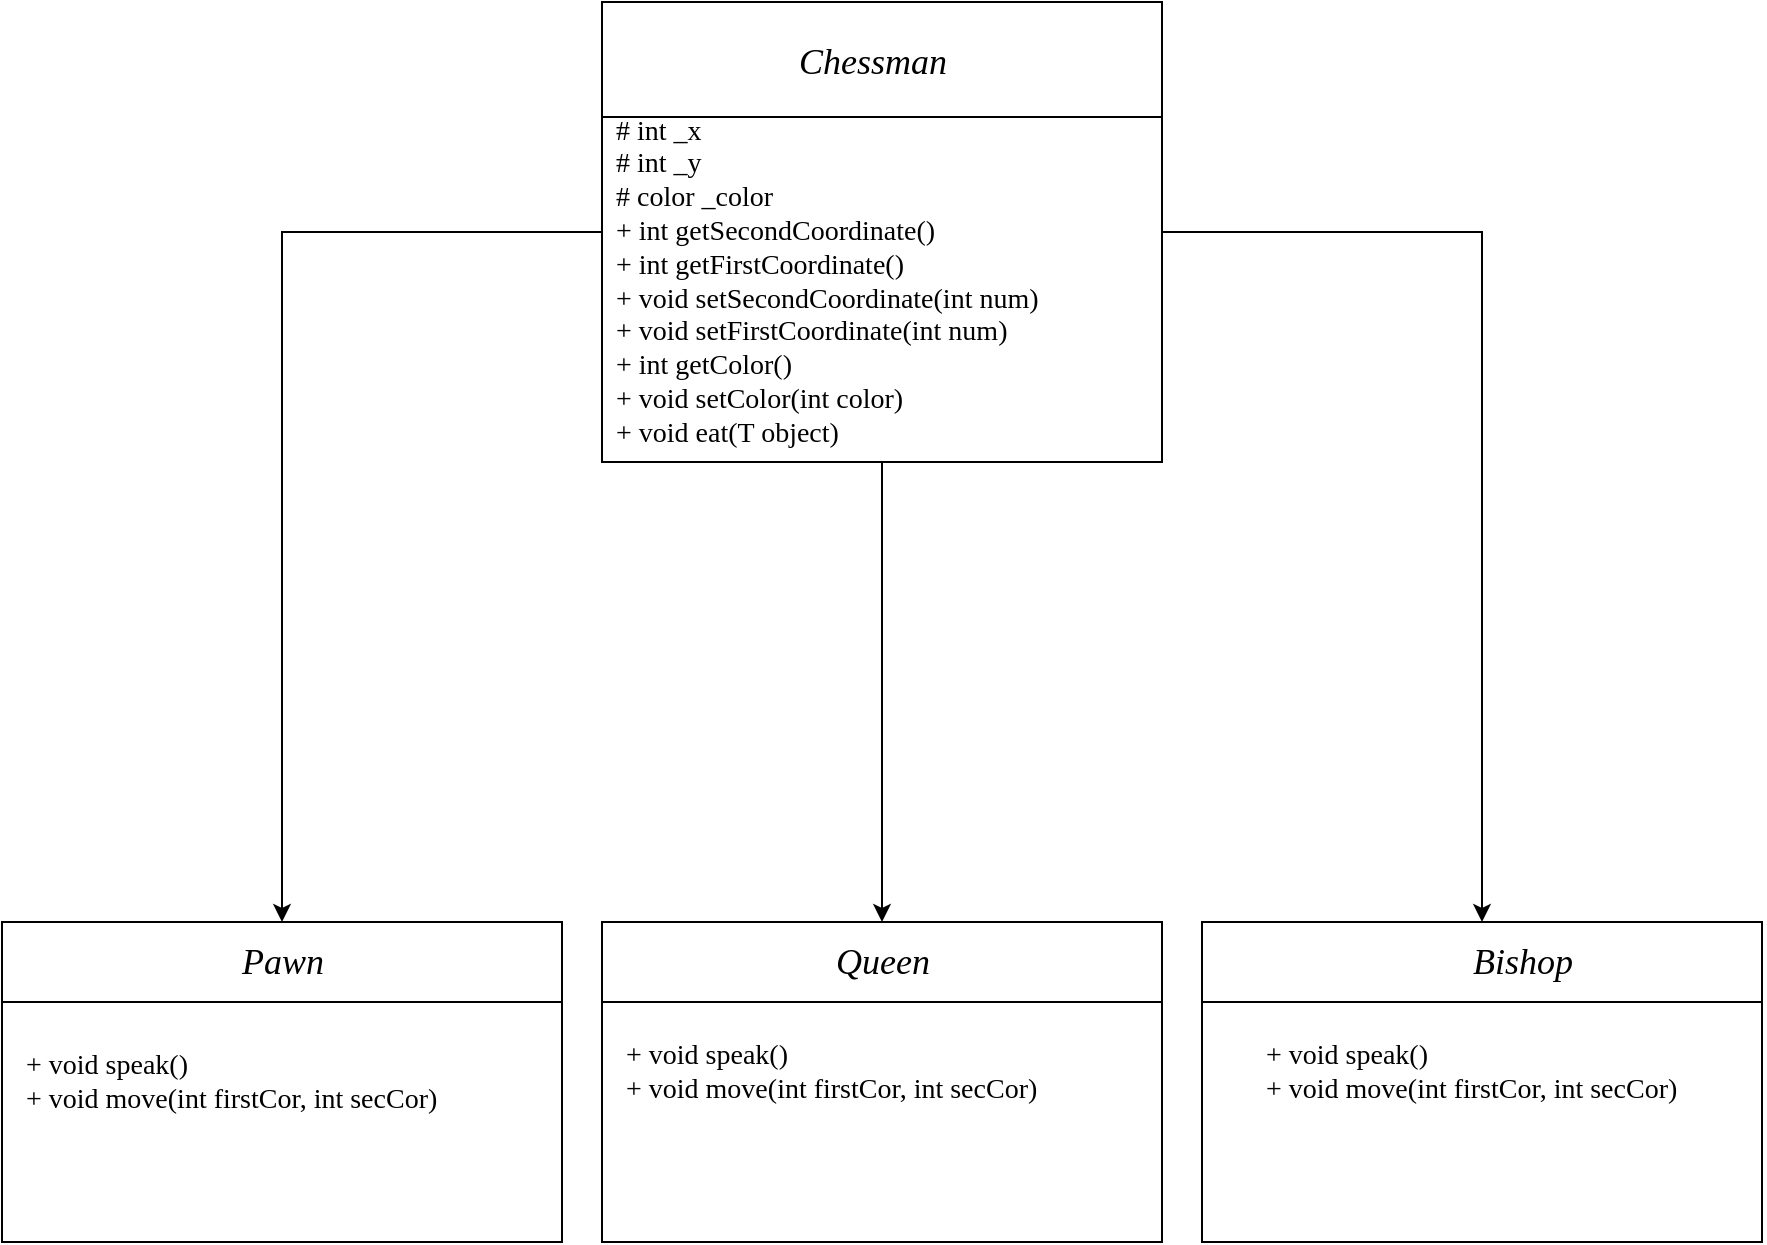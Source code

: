 <mxfile version="12.3.3" type="device" pages="1"><diagram id="CS66pjdhp_1gxsltAeDw" name="Page-1"><mxGraphModel dx="2249" dy="1914" grid="1" gridSize="10" guides="1" tooltips="1" connect="1" arrows="1" fold="1" page="1" pageScale="1" pageWidth="827" pageHeight="1169" math="0" shadow="0"><root><mxCell id="0"/><mxCell id="1" parent="0"/><mxCell id="rna7323wELAY1vEYaECr-10" value="" style="rounded=0;whiteSpace=wrap;html=1;" parent="1" vertex="1"><mxGeometry x="140" y="-240" width="280" height="160" as="geometry"/></mxCell><mxCell id="rna7323wELAY1vEYaECr-14" value="" style="edgeStyle=orthogonalEdgeStyle;rounded=0;orthogonalLoop=1;jettySize=auto;html=1;" parent="1" source="rna7323wELAY1vEYaECr-1" target="rna7323wELAY1vEYaECr-13" edge="1"><mxGeometry relative="1" as="geometry"/></mxCell><mxCell id="rna7323wELAY1vEYaECr-15" value="" style="edgeStyle=orthogonalEdgeStyle;rounded=0;orthogonalLoop=1;jettySize=auto;html=1;" parent="1" source="rna7323wELAY1vEYaECr-1" target="rna7323wELAY1vEYaECr-7" edge="1"><mxGeometry relative="1" as="geometry"/></mxCell><mxCell id="rna7323wELAY1vEYaECr-16" value="" style="edgeStyle=orthogonalEdgeStyle;rounded=0;orthogonalLoop=1;jettySize=auto;html=1;" parent="1" source="rna7323wELAY1vEYaECr-1" target="rna7323wELAY1vEYaECr-10" edge="1"><mxGeometry relative="1" as="geometry"/></mxCell><mxCell id="rna7323wELAY1vEYaECr-1" value="" style="rounded=0;whiteSpace=wrap;html=1;" parent="1" vertex="1"><mxGeometry x="140" y="-700" width="280" height="230" as="geometry"/></mxCell><mxCell id="rna7323wELAY1vEYaECr-13" value="" style="rounded=0;whiteSpace=wrap;html=1;" parent="1" vertex="1"><mxGeometry x="-160" y="-240" width="280" height="160" as="geometry"/></mxCell><mxCell id="rna7323wELAY1vEYaECr-2" value="" style="endArrow=none;html=1;entryX=1;entryY=0.25;entryDx=0;entryDy=0;exitX=0;exitY=0.25;exitDx=0;exitDy=0;" parent="1" source="rna7323wELAY1vEYaECr-1" target="rna7323wELAY1vEYaECr-1" edge="1"><mxGeometry width="50" height="50" relative="1" as="geometry"><mxPoint x="230" y="-585" as="sourcePoint"/><mxPoint x="300" y="-585" as="targetPoint"/></mxGeometry></mxCell><mxCell id="rna7323wELAY1vEYaECr-3" value="&lt;font style=&quot;font-size: 18px&quot; face=&quot;Times New Roman&quot;&gt;&lt;i&gt;Chessman&lt;/i&gt;&lt;/font&gt;" style="text;html=1;align=center;verticalAlign=middle;resizable=0;points=[];;autosize=1;" parent="1" vertex="1"><mxGeometry x="230" y="-680" width="90" height="20" as="geometry"/></mxCell><mxCell id="rna7323wELAY1vEYaECr-6" value="&lt;font style=&quot;font-size: 18px&quot; face=&quot;Times New Roman&quot;&gt;&lt;i&gt;Pawn&lt;/i&gt;&lt;/font&gt;" style="text;html=1;align=center;verticalAlign=middle;resizable=0;points=[];;autosize=1;" parent="1" vertex="1"><mxGeometry x="-50" y="-230" width="60" height="20" as="geometry"/></mxCell><mxCell id="rna7323wELAY1vEYaECr-7" value="" style="rounded=0;whiteSpace=wrap;html=1;" parent="1" vertex="1"><mxGeometry x="440" y="-240" width="280" height="160" as="geometry"/></mxCell><mxCell id="rna7323wELAY1vEYaECr-8" value="" style="endArrow=none;html=1;entryX=1;entryY=0.25;entryDx=0;entryDy=0;exitX=0;exitY=0.25;exitDx=0;exitDy=0;" parent="1" source="rna7323wELAY1vEYaECr-7" target="rna7323wELAY1vEYaECr-7" edge="1"><mxGeometry width="50" height="50" relative="1" as="geometry"><mxPoint x="250" y="-565" as="sourcePoint"/><mxPoint x="320" y="-565" as="targetPoint"/></mxGeometry></mxCell><mxCell id="rna7323wELAY1vEYaECr-9" value="&lt;font style=&quot;font-size: 18px&quot; face=&quot;Times New Roman&quot;&gt;&lt;i&gt;Queen&lt;/i&gt;&lt;/font&gt;" style="text;html=1;align=center;verticalAlign=middle;resizable=0;points=[];;autosize=1;" parent="1" vertex="1"><mxGeometry x="250" y="-230" width="60" height="20" as="geometry"/></mxCell><mxCell id="rna7323wELAY1vEYaECr-11" value="" style="endArrow=none;html=1;entryX=1;entryY=0.25;entryDx=0;entryDy=0;exitX=0;exitY=0.25;exitDx=0;exitDy=0;" parent="1" source="rna7323wELAY1vEYaECr-10" target="rna7323wELAY1vEYaECr-10" edge="1"><mxGeometry width="50" height="50" relative="1" as="geometry"><mxPoint x="730" y="-275" as="sourcePoint"/><mxPoint x="800" y="-275" as="targetPoint"/></mxGeometry></mxCell><mxCell id="rna7323wELAY1vEYaECr-12" value="&lt;i&gt;&lt;font face=&quot;Times New Roman&quot; style=&quot;font-size: 18px&quot;&gt;Bishop&lt;/font&gt;&lt;/i&gt;" style="text;html=1;align=center;verticalAlign=middle;resizable=0;points=[];;autosize=1;" parent="1" vertex="1"><mxGeometry x="565" y="-230" width="70" height="20" as="geometry"/></mxCell><mxCell id="rna7323wELAY1vEYaECr-17" value="" style="endArrow=none;html=1;entryX=1;entryY=0.25;entryDx=0;entryDy=0;exitX=0;exitY=0.25;exitDx=0;exitDy=0;" parent="1" source="rna7323wELAY1vEYaECr-13" target="rna7323wELAY1vEYaECr-13" edge="1"><mxGeometry width="50" height="50" relative="1" as="geometry"><mxPoint x="-60" y="-140" as="sourcePoint"/><mxPoint x="-10" y="-190" as="targetPoint"/></mxGeometry></mxCell><mxCell id="rna7323wELAY1vEYaECr-18" value="&lt;font style=&quot;font-size: 14px&quot; face=&quot;Times New Roman&quot;&gt;# int _x&lt;br&gt;# int _y&lt;br&gt;# color _color&lt;br&gt;+ int getSecondCoordinate()&lt;br&gt;+ int getFirstCoordinate()&lt;br&gt;+&amp;nbsp;&lt;/font&gt;&lt;span style=&quot;font-family: &amp;#34;times new roman&amp;#34; ; font-size: 14px&quot;&gt;void setSecondCoordinate(int num)&lt;/span&gt;&lt;br style=&quot;font-family: &amp;#34;times new roman&amp;#34; ; font-size: 14px&quot;&gt;&lt;span style=&quot;font-family: &amp;#34;times new roman&amp;#34; ; font-size: 14px&quot;&gt;+ void setFirstCoordinate(&lt;/span&gt;&lt;span style=&quot;font-family: &amp;#34;times new roman&amp;#34; ; font-size: 14px&quot;&gt;int num&lt;/span&gt;&lt;span style=&quot;font-family: &amp;#34;times new roman&amp;#34; ; font-size: 14px&quot;&gt;)&lt;br&gt;&lt;/span&gt;&lt;font face=&quot;Times New Roman&quot;&gt;&lt;font style=&quot;font-size: 14px&quot;&gt;+ int getColor()&lt;br&gt;+ void setColor(int color)&lt;br&gt;&lt;/font&gt;&lt;/font&gt;&lt;span style=&quot;font-family: &amp;#34;times new roman&amp;#34; ; font-size: 14px&quot;&gt;+ void eat(T object)&lt;/span&gt;&lt;font face=&quot;Times New Roman&quot;&gt;&lt;br&gt;&lt;/font&gt;" style="text;html=1;align=left;verticalAlign=middle;resizable=0;points=[];;autosize=1;" parent="1" vertex="1"><mxGeometry x="145" y="-635" width="230" height="150" as="geometry"/></mxCell><mxCell id="rna7323wELAY1vEYaECr-20" value="&lt;font face=&quot;Times New Roman&quot; style=&quot;font-size: 14px&quot;&gt;+ void speak()&lt;br&gt;+ void move(int firstCor, int secCor)&lt;br&gt;&lt;/font&gt;" style="text;html=1;align=left;verticalAlign=middle;resizable=0;points=[];;autosize=1;" parent="1" vertex="1"><mxGeometry x="-150" y="-175" width="220" height="30" as="geometry"/></mxCell><mxCell id="rna7323wELAY1vEYaECr-21" value="&lt;font face=&quot;Times New Roman&quot; style=&quot;font-size: 14px&quot;&gt;+ void speak()&lt;br&gt;+ void move(&lt;/font&gt;&lt;span style=&quot;font-family: &amp;#34;times new roman&amp;#34; ; font-size: 14px&quot;&gt;int firstCor, int secCor&lt;/span&gt;&lt;font face=&quot;Times New Roman&quot; style=&quot;font-size: 14px&quot;&gt;)&lt;br&gt;&lt;/font&gt;" style="text;html=1;align=left;verticalAlign=middle;resizable=0;points=[];;autosize=1;" parent="1" vertex="1"><mxGeometry x="470" y="-180" width="220" height="30" as="geometry"/></mxCell><mxCell id="rna7323wELAY1vEYaECr-22" value="&lt;font face=&quot;Times New Roman&quot; style=&quot;font-size: 14px&quot;&gt;+ void speak()&lt;br&gt;+ void move(&lt;/font&gt;&lt;span style=&quot;font-family: &amp;#34;times new roman&amp;#34; ; font-size: 14px&quot;&gt;int firstCor, int secCor&lt;/span&gt;&lt;font face=&quot;Times New Roman&quot; style=&quot;font-size: 14px&quot;&gt;)&lt;br&gt;&lt;/font&gt;" style="text;html=1;align=left;verticalAlign=middle;resizable=0;points=[];;autosize=1;" parent="1" vertex="1"><mxGeometry x="150" y="-180" width="220" height="30" as="geometry"/></mxCell></root></mxGraphModel></diagram></mxfile>